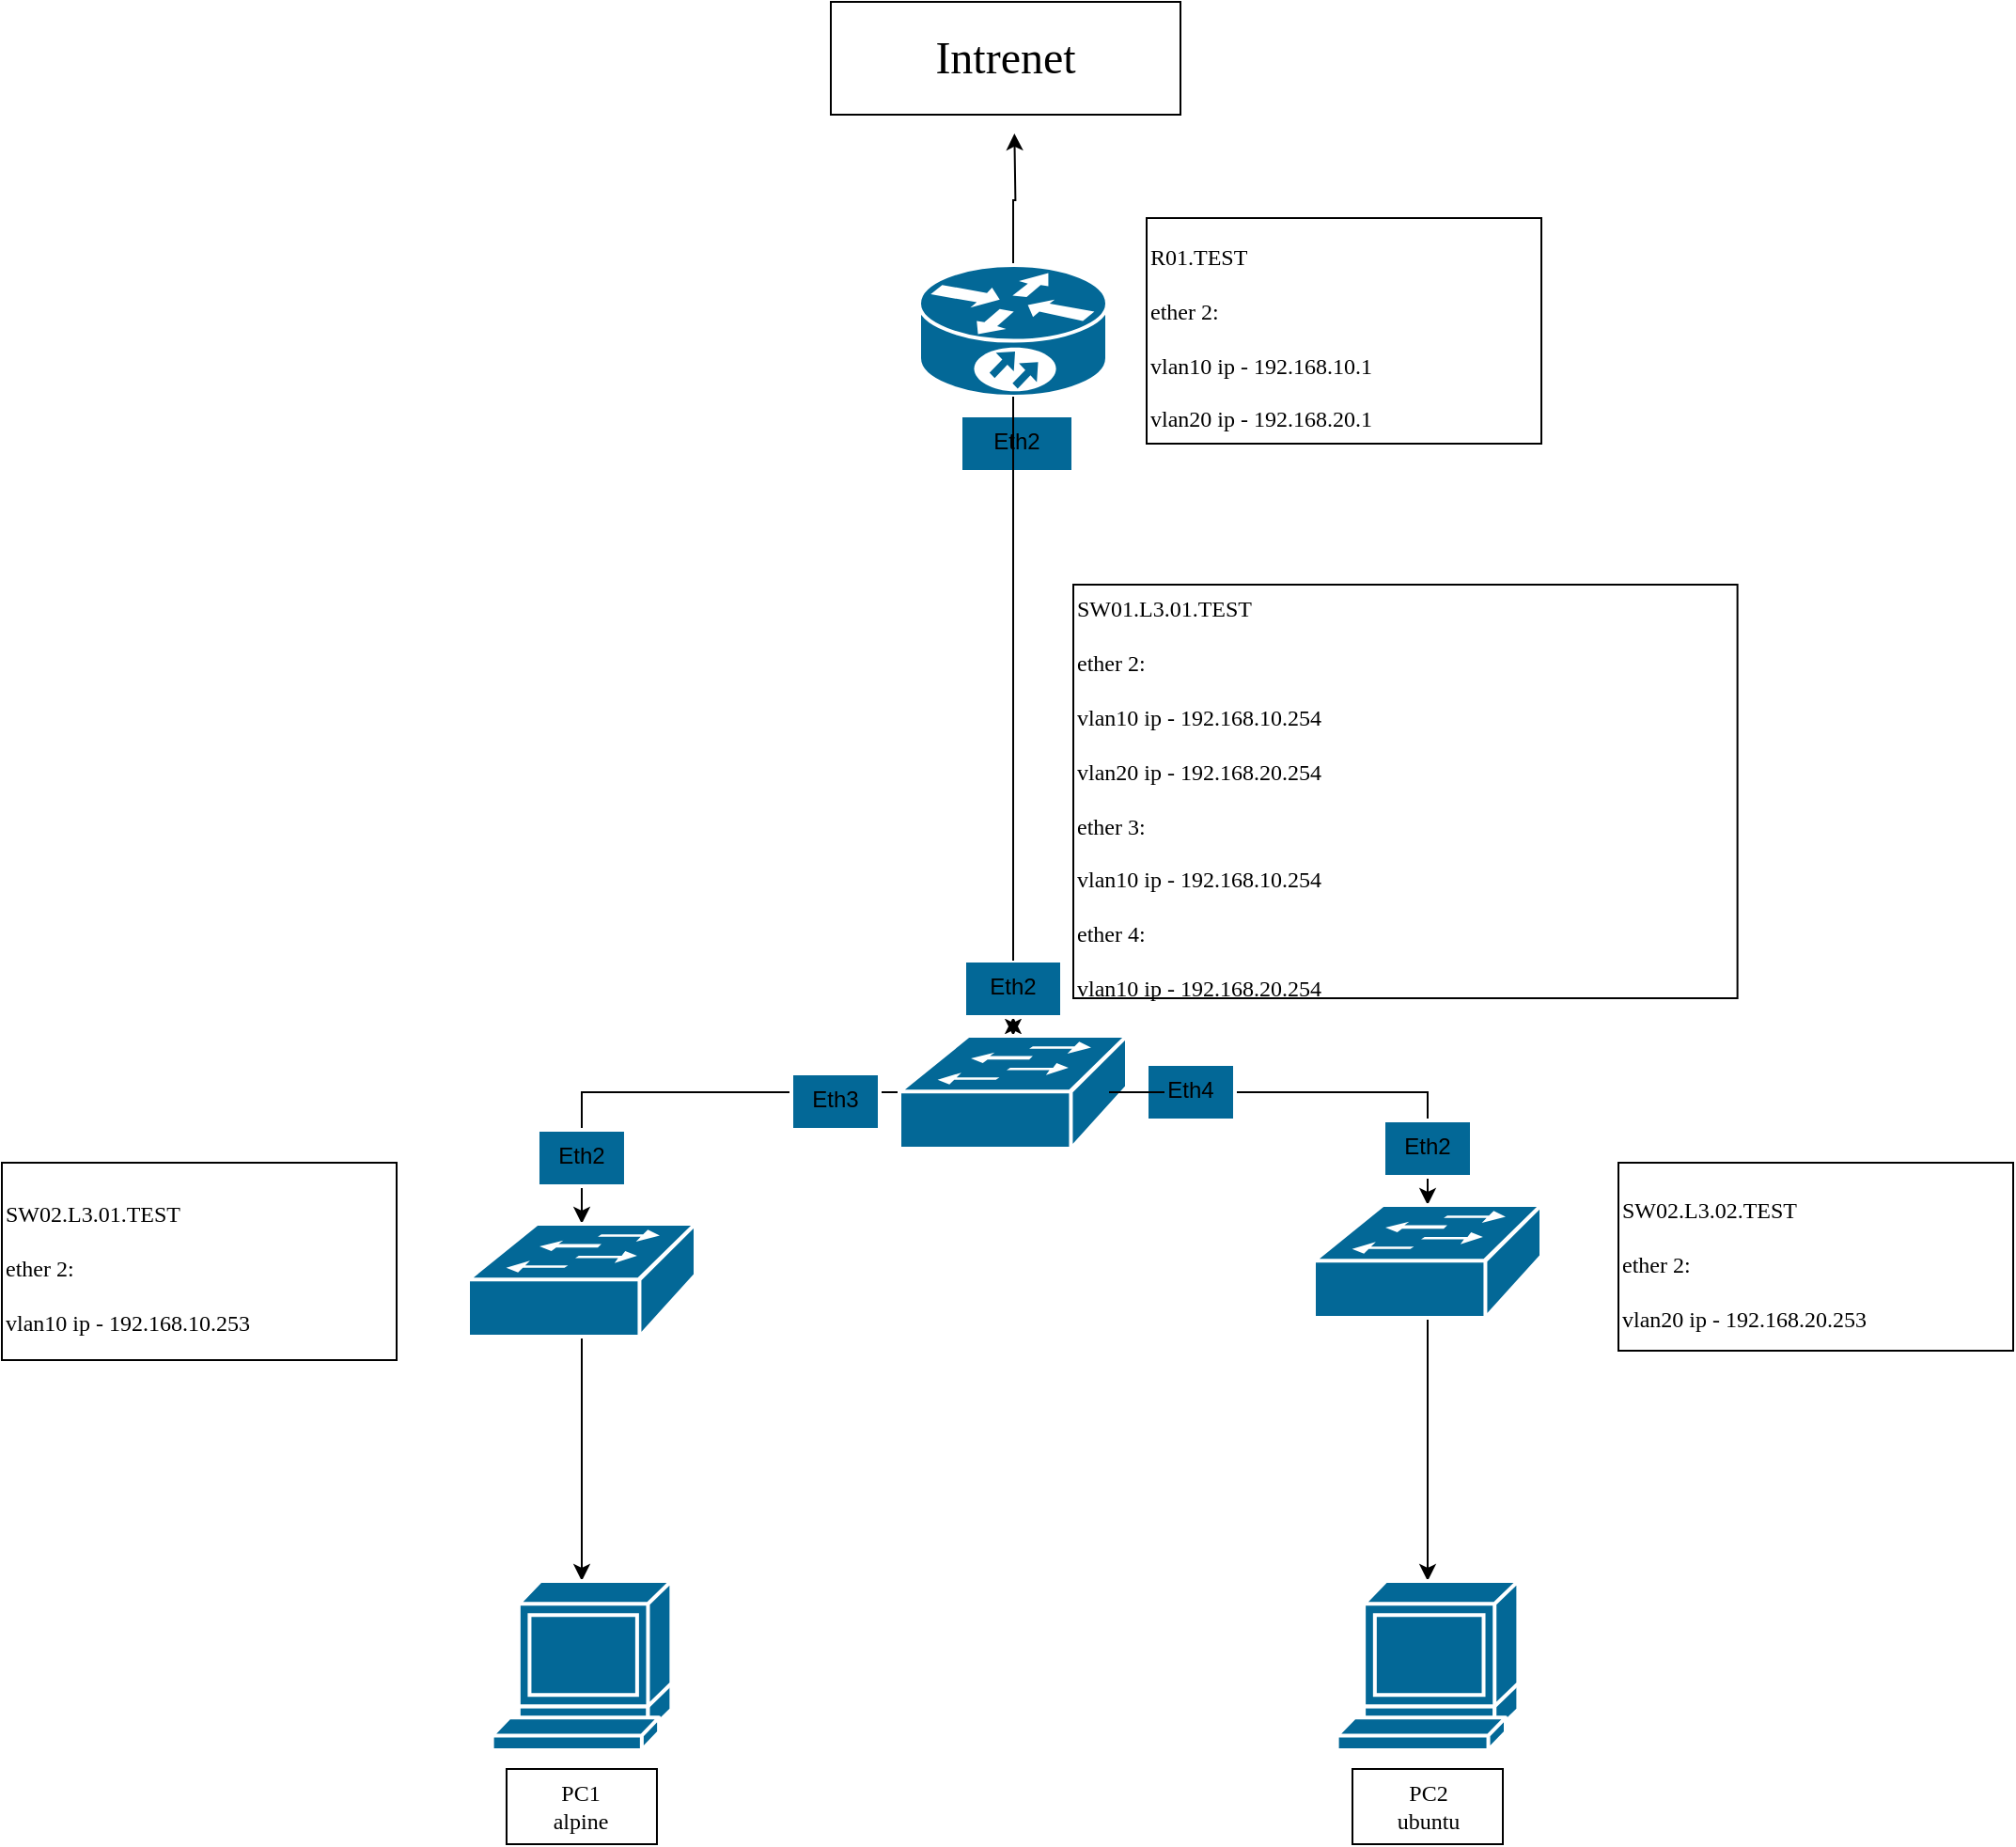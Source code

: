 <mxfile version="20.4.0" type="github">
  <diagram id="6a731a19-8d31-9384-78a2-239565b7b9f0" name="Page-1">
    <mxGraphModel dx="2108" dy="793" grid="1" gridSize="10" guides="1" tooltips="1" connect="1" arrows="1" fold="1" page="1" pageScale="1" pageWidth="827" pageHeight="1169" background="none" math="0" shadow="0">
      <root>
        <mxCell id="0" />
        <mxCell id="1" parent="0" />
        <mxCell id="ssPpFOcRR2jyjij2KuCS-2260" style="edgeStyle=orthogonalEdgeStyle;rounded=0;orthogonalLoop=1;jettySize=auto;html=1;entryX=0.5;entryY=0;entryDx=0;entryDy=0;entryPerimeter=0;startArrow=none;" edge="1" parent="1" source="ssPpFOcRR2jyjij2KuCS-2493" target="ssPpFOcRR2jyjij2KuCS-2258">
          <mxGeometry relative="1" as="geometry" />
        </mxCell>
        <mxCell id="ssPpFOcRR2jyjij2KuCS-2271" style="edgeStyle=orthogonalEdgeStyle;rounded=0;orthogonalLoop=1;jettySize=auto;html=1;exitX=0.5;exitY=0;exitDx=0;exitDy=0;exitPerimeter=0;" edge="1" parent="1" source="ssPpFOcRR2jyjij2KuCS-2257">
          <mxGeometry relative="1" as="geometry">
            <mxPoint x="418.667" y="90" as="targetPoint" />
          </mxGeometry>
        </mxCell>
        <mxCell id="ssPpFOcRR2jyjij2KuCS-2492" value="" style="edgeStyle=orthogonalEdgeStyle;rounded=0;orthogonalLoop=1;jettySize=auto;html=1;fontFamily=Tahoma;fontSize=12;" edge="1" parent="1" source="ssPpFOcRR2jyjij2KuCS-2257" target="ssPpFOcRR2jyjij2KuCS-2491">
          <mxGeometry relative="1" as="geometry" />
        </mxCell>
        <mxCell id="ssPpFOcRR2jyjij2KuCS-2257" value="" style="shape=mxgraph.cisco.routers.10700;sketch=0;html=1;pointerEvents=1;dashed=0;fillColor=#036897;strokeColor=#ffffff;strokeWidth=2;verticalLabelPosition=bottom;verticalAlign=top;align=center;outlineConnect=0;" vertex="1" parent="1">
          <mxGeometry x="368" y="160" width="100" height="70" as="geometry" />
        </mxCell>
        <mxCell id="ssPpFOcRR2jyjij2KuCS-2263" style="edgeStyle=orthogonalEdgeStyle;rounded=0;orthogonalLoop=1;jettySize=auto;html=1;" edge="1" parent="1" source="ssPpFOcRR2jyjij2KuCS-2258" target="ssPpFOcRR2jyjij2KuCS-2262">
          <mxGeometry relative="1" as="geometry" />
        </mxCell>
        <mxCell id="ssPpFOcRR2jyjij2KuCS-2264" style="edgeStyle=orthogonalEdgeStyle;rounded=0;orthogonalLoop=1;jettySize=auto;html=1;startArrow=none;" edge="1" parent="1" source="ssPpFOcRR2jyjij2KuCS-2498" target="ssPpFOcRR2jyjij2KuCS-2261">
          <mxGeometry relative="1" as="geometry" />
        </mxCell>
        <mxCell id="ssPpFOcRR2jyjij2KuCS-2494" value="" style="edgeStyle=orthogonalEdgeStyle;rounded=0;orthogonalLoop=1;jettySize=auto;html=1;fontFamily=Tahoma;fontSize=12;" edge="1" parent="1" source="ssPpFOcRR2jyjij2KuCS-2258" target="ssPpFOcRR2jyjij2KuCS-2493">
          <mxGeometry relative="1" as="geometry" />
        </mxCell>
        <mxCell id="ssPpFOcRR2jyjij2KuCS-2497" value="" style="edgeStyle=orthogonalEdgeStyle;rounded=0;orthogonalLoop=1;jettySize=auto;html=1;fontFamily=Tahoma;fontSize=12;" edge="1" parent="1" source="ssPpFOcRR2jyjij2KuCS-2258" target="ssPpFOcRR2jyjij2KuCS-2496">
          <mxGeometry relative="1" as="geometry" />
        </mxCell>
        <mxCell id="ssPpFOcRR2jyjij2KuCS-2258" value="" style="shape=mxgraph.cisco.switches.workgroup_switch;sketch=0;html=1;pointerEvents=1;dashed=0;fillColor=#036897;strokeColor=#ffffff;strokeWidth=2;verticalLabelPosition=bottom;verticalAlign=top;align=center;outlineConnect=0;" vertex="1" parent="1">
          <mxGeometry x="357.5" y="570" width="121" height="60" as="geometry" />
        </mxCell>
        <mxCell id="ssPpFOcRR2jyjij2KuCS-2269" style="edgeStyle=orthogonalEdgeStyle;rounded=0;orthogonalLoop=1;jettySize=auto;html=1;entryX=0.5;entryY=0;entryDx=0;entryDy=0;entryPerimeter=0;" edge="1" parent="1" source="ssPpFOcRR2jyjij2KuCS-2261" target="ssPpFOcRR2jyjij2KuCS-2268">
          <mxGeometry relative="1" as="geometry" />
        </mxCell>
        <mxCell id="ssPpFOcRR2jyjij2KuCS-2261" value="" style="shape=mxgraph.cisco.switches.workgroup_switch;sketch=0;html=1;pointerEvents=1;dashed=0;fillColor=#036897;strokeColor=#ffffff;strokeWidth=2;verticalLabelPosition=bottom;verticalAlign=top;align=center;outlineConnect=0;" vertex="1" parent="1">
          <mxGeometry x="578" y="660" width="121" height="60" as="geometry" />
        </mxCell>
        <mxCell id="ssPpFOcRR2jyjij2KuCS-2267" style="edgeStyle=orthogonalEdgeStyle;rounded=0;orthogonalLoop=1;jettySize=auto;html=1;" edge="1" parent="1" source="ssPpFOcRR2jyjij2KuCS-2262" target="ssPpFOcRR2jyjij2KuCS-2265">
          <mxGeometry relative="1" as="geometry" />
        </mxCell>
        <mxCell id="ssPpFOcRR2jyjij2KuCS-2262" value="" style="shape=mxgraph.cisco.switches.workgroup_switch;sketch=0;html=1;pointerEvents=1;dashed=0;fillColor=#036897;strokeColor=#ffffff;strokeWidth=2;verticalLabelPosition=bottom;verticalAlign=top;align=center;outlineConnect=0;" vertex="1" parent="1">
          <mxGeometry x="128" y="670" width="121" height="60" as="geometry" />
        </mxCell>
        <mxCell id="ssPpFOcRR2jyjij2KuCS-2265" value="" style="shape=mxgraph.cisco.computers_and_peripherals.terminal;sketch=0;html=1;pointerEvents=1;dashed=0;fillColor=#036897;strokeColor=#ffffff;strokeWidth=2;verticalLabelPosition=bottom;verticalAlign=top;align=center;outlineConnect=0;" vertex="1" parent="1">
          <mxGeometry x="140.81" y="860" width="95.37" height="90" as="geometry" />
        </mxCell>
        <mxCell id="ssPpFOcRR2jyjij2KuCS-2268" value="" style="shape=mxgraph.cisco.computers_and_peripherals.terminal;sketch=0;html=1;pointerEvents=1;dashed=0;fillColor=#036897;strokeColor=#ffffff;strokeWidth=2;verticalLabelPosition=bottom;verticalAlign=top;align=center;outlineConnect=0;" vertex="1" parent="1">
          <mxGeometry x="590.31" y="860" width="96.38" height="90" as="geometry" />
        </mxCell>
        <mxCell id="ssPpFOcRR2jyjij2KuCS-2272" value="&lt;font style=&quot;font-size: 24px;&quot; face=&quot;Tahoma&quot;&gt;Intrenet&lt;/font&gt;" style="rounded=0;whiteSpace=wrap;html=1;" vertex="1" parent="1">
          <mxGeometry x="321" y="20" width="186" height="60" as="geometry" />
        </mxCell>
        <mxCell id="ssPpFOcRR2jyjij2KuCS-2276" value="&lt;div align=&quot;left&quot;&gt;&lt;font style=&quot;font-size: 12px;&quot; face=&quot;Tahoma&quot;&gt;R01.TEST&lt;/font&gt;&lt;/div&gt;&lt;div align=&quot;left&quot;&gt;&lt;font style=&quot;font-size: 12px;&quot; face=&quot;Tahoma&quot;&gt;ether 2:&lt;br&gt;vlan10 ip - 192.168.10.1&lt;br&gt;&lt;/font&gt;&lt;/div&gt;&lt;div align=&quot;left&quot;&gt;&lt;font style=&quot;font-size: 12px;&quot; face=&quot;Tahoma&quot;&gt;vlan20 ip - 192.168.20.1&lt;br&gt;&lt;/font&gt;&lt;/div&gt;" style="rounded=0;whiteSpace=wrap;html=1;fontSize=24;align=left;" vertex="1" parent="1">
          <mxGeometry x="489" y="135" width="210" height="120" as="geometry" />
        </mxCell>
        <mxCell id="ssPpFOcRR2jyjij2KuCS-2488" value="&lt;div align=&quot;left&quot;&gt;&lt;font style=&quot;font-size: 12px;&quot; face=&quot;Tahoma&quot;&gt;SW02.L3.01.TEST&lt;/font&gt;&lt;/div&gt;&lt;div align=&quot;left&quot;&gt;&lt;font style=&quot;font-size: 12px;&quot; face=&quot;Tahoma&quot;&gt;ether 2:&lt;br&gt;vlan10 ip - 192.168.10.253&lt;br&gt;&lt;/font&gt;&lt;/div&gt;" style="rounded=0;whiteSpace=wrap;html=1;fontSize=24;align=left;" vertex="1" parent="1">
          <mxGeometry x="-120" y="637.5" width="210" height="105" as="geometry" />
        </mxCell>
        <mxCell id="ssPpFOcRR2jyjij2KuCS-2489" value="&lt;div align=&quot;left&quot;&gt;&lt;font style=&quot;font-size: 12px;&quot; face=&quot;Tahoma&quot;&gt;SW02.L3.02.TEST&lt;/font&gt;&lt;/div&gt;&lt;div align=&quot;left&quot;&gt;&lt;font style=&quot;font-size: 12px;&quot; face=&quot;Tahoma&quot;&gt;ether 2:&lt;br&gt;&lt;/font&gt;&lt;/div&gt;&lt;div align=&quot;left&quot;&gt;&lt;font style=&quot;font-size: 12px;&quot; face=&quot;Tahoma&quot;&gt;vlan20 ip - 192.168.20.253&lt;br&gt;&lt;/font&gt;&lt;/div&gt;" style="rounded=0;whiteSpace=wrap;html=1;fontSize=24;align=left;" vertex="1" parent="1">
          <mxGeometry x="740" y="637.5" width="210" height="100" as="geometry" />
        </mxCell>
        <mxCell id="ssPpFOcRR2jyjij2KuCS-2490" value="&lt;font style=&quot;font-size: 12px;&quot; face=&quot;Tahoma&quot;&gt;SW01.L3.01.TEST&lt;/font&gt;&lt;div align=&quot;left&quot;&gt;&lt;font style=&quot;font-size: 12px;&quot; face=&quot;Tahoma&quot;&gt;ether 2:&lt;br&gt;vlan10 ip - 192.168.10.254&lt;br&gt;&lt;/font&gt;&lt;/div&gt;&lt;div align=&quot;left&quot;&gt;&lt;font style=&quot;font-size: 12px;&quot; face=&quot;Tahoma&quot;&gt;vlan20 ip - 192.168.20.254&lt;/font&gt;&lt;/div&gt;&lt;div align=&quot;left&quot;&gt;&lt;font style=&quot;font-size: 12px;&quot; face=&quot;Tahoma&quot;&gt;ether 3:&lt;br&gt;vlan10 ip - 192.168.10.254&lt;/font&gt;&lt;/div&gt;&lt;div align=&quot;left&quot;&gt;&lt;font style=&quot;font-size: 12px;&quot; face=&quot;Tahoma&quot;&gt;ether 4:&lt;br&gt;vlan10 ip - 192.168.20.254&lt;/font&gt;&lt;/div&gt;" style="rounded=0;whiteSpace=wrap;html=1;fontSize=24;align=left;" vertex="1" parent="1">
          <mxGeometry x="450" y="330" width="353.31" height="220" as="geometry" />
        </mxCell>
        <mxCell id="ssPpFOcRR2jyjij2KuCS-2491" value="Eth2" style="whiteSpace=wrap;html=1;verticalAlign=top;fillColor=#036897;strokeColor=#ffffff;sketch=0;dashed=0;strokeWidth=2;" vertex="1" parent="1">
          <mxGeometry x="390" y="240" width="60" height="30" as="geometry" />
        </mxCell>
        <mxCell id="ssPpFOcRR2jyjij2KuCS-2493" value="Eth2" style="whiteSpace=wrap;html=1;verticalAlign=top;fillColor=#036897;strokeColor=#ffffff;sketch=0;dashed=0;strokeWidth=2;" vertex="1" parent="1">
          <mxGeometry x="392" y="530" width="52" height="30" as="geometry" />
        </mxCell>
        <mxCell id="ssPpFOcRR2jyjij2KuCS-2495" value="" style="edgeStyle=orthogonalEdgeStyle;rounded=0;orthogonalLoop=1;jettySize=auto;html=1;entryX=0.5;entryY=0;entryDx=0;entryDy=0;entryPerimeter=0;endArrow=none;" edge="1" parent="1" source="ssPpFOcRR2jyjij2KuCS-2257" target="ssPpFOcRR2jyjij2KuCS-2493">
          <mxGeometry relative="1" as="geometry">
            <mxPoint x="418" y="230" as="sourcePoint" />
            <mxPoint x="418" y="570" as="targetPoint" />
          </mxGeometry>
        </mxCell>
        <mxCell id="ssPpFOcRR2jyjij2KuCS-2496" value="Eth3" style="whiteSpace=wrap;html=1;verticalAlign=top;fillColor=#036897;strokeColor=#ffffff;sketch=0;dashed=0;strokeWidth=2;" vertex="1" parent="1">
          <mxGeometry x="300" y="590" width="47" height="30" as="geometry" />
        </mxCell>
        <mxCell id="ssPpFOcRR2jyjij2KuCS-2498" value="Eth4" style="whiteSpace=wrap;html=1;verticalAlign=top;fillColor=#036897;strokeColor=#ffffff;sketch=0;dashed=0;strokeWidth=2;" vertex="1" parent="1">
          <mxGeometry x="489" y="585" width="47" height="30" as="geometry" />
        </mxCell>
        <mxCell id="ssPpFOcRR2jyjij2KuCS-2499" value="" style="edgeStyle=orthogonalEdgeStyle;rounded=0;orthogonalLoop=1;jettySize=auto;html=1;endArrow=none;" edge="1" parent="1" source="ssPpFOcRR2jyjij2KuCS-2258" target="ssPpFOcRR2jyjij2KuCS-2498">
          <mxGeometry relative="1" as="geometry">
            <mxPoint x="478.5" y="600" as="sourcePoint" />
            <mxPoint x="638.5" y="660" as="targetPoint" />
          </mxGeometry>
        </mxCell>
        <mxCell id="ssPpFOcRR2jyjij2KuCS-2503" value="Eth2" style="whiteSpace=wrap;html=1;verticalAlign=top;fillColor=#036897;strokeColor=#ffffff;sketch=0;dashed=0;strokeWidth=2;" vertex="1" parent="1">
          <mxGeometry x="164.99" y="620" width="47" height="30" as="geometry" />
        </mxCell>
        <mxCell id="ssPpFOcRR2jyjij2KuCS-2504" value="Eth2" style="whiteSpace=wrap;html=1;verticalAlign=top;fillColor=#036897;strokeColor=#ffffff;sketch=0;dashed=0;strokeWidth=2;" vertex="1" parent="1">
          <mxGeometry x="615" y="615" width="47" height="30" as="geometry" />
        </mxCell>
        <mxCell id="ssPpFOcRR2jyjij2KuCS-2505" value="PC1&lt;br&gt;alpine" style="rounded=0;whiteSpace=wrap;html=1;fontFamily=Tahoma;fontSize=12;" vertex="1" parent="1">
          <mxGeometry x="148.49" y="960" width="80" height="40" as="geometry" />
        </mxCell>
        <mxCell id="ssPpFOcRR2jyjij2KuCS-2506" value="PC2&lt;br&gt;ubuntu" style="rounded=0;whiteSpace=wrap;html=1;fontFamily=Tahoma;fontSize=12;" vertex="1" parent="1">
          <mxGeometry x="598.5" y="960" width="80" height="40" as="geometry" />
        </mxCell>
      </root>
    </mxGraphModel>
  </diagram>
</mxfile>
